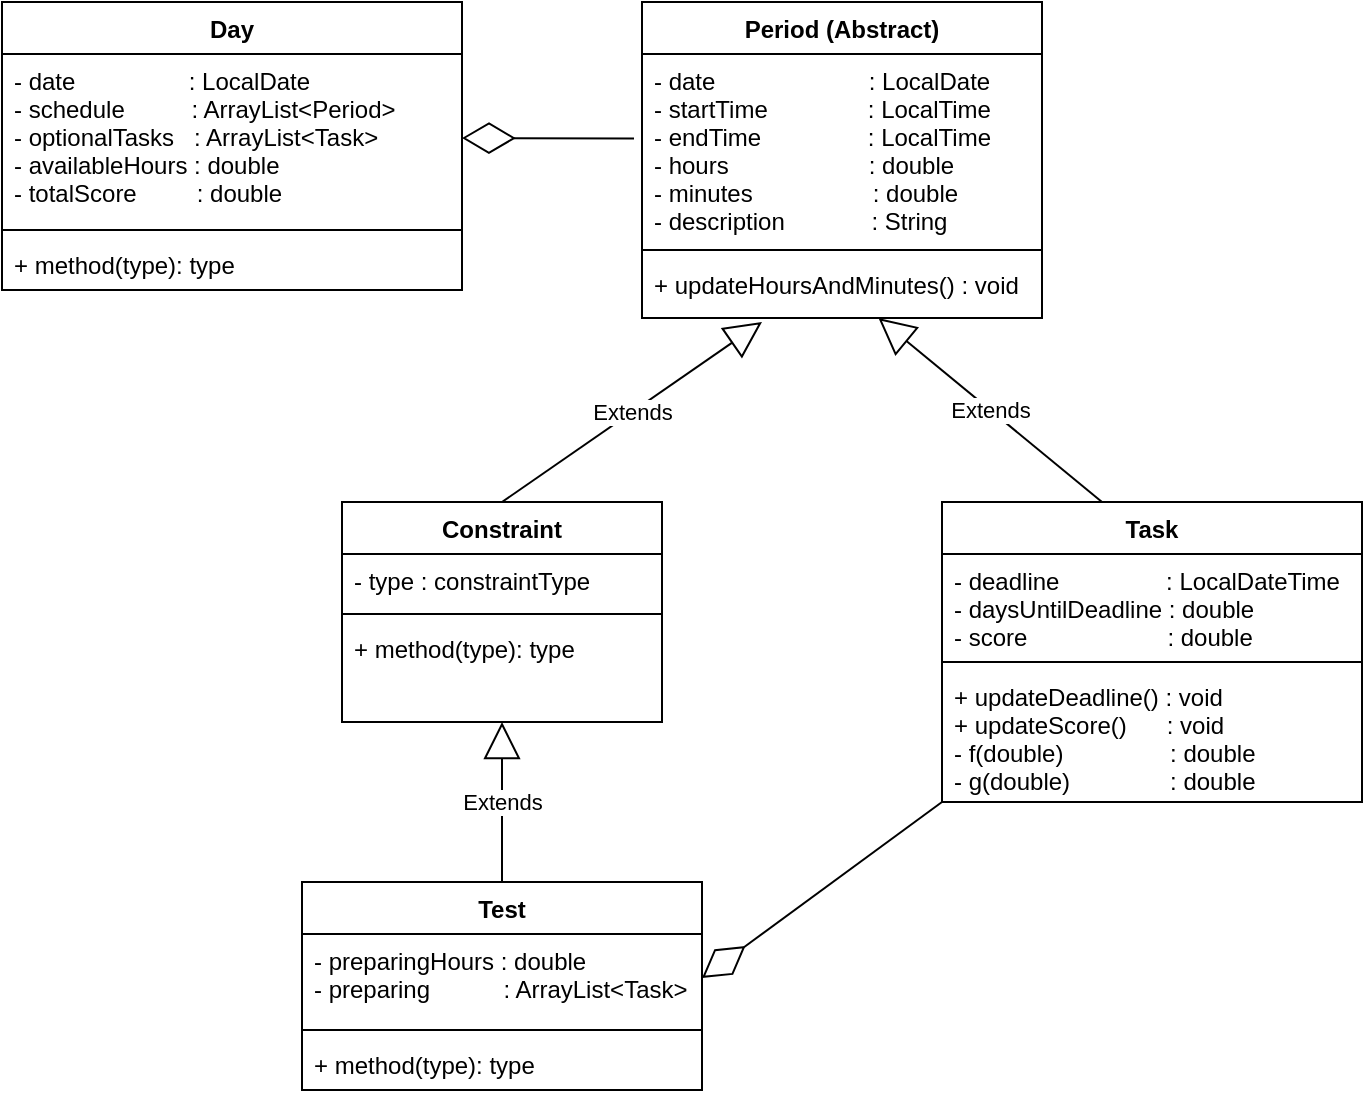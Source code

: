 <mxfile version="20.3.0" type="device"><diagram id="3C7I3pvJsnSP6CUifsaG" name="‫עמוד-1‬"><mxGraphModel dx="1816" dy="618" grid="1" gridSize="10" guides="1" tooltips="1" connect="1" arrows="1" fold="1" page="1" pageScale="1" pageWidth="827" pageHeight="1169" math="0" shadow="0"><root><mxCell id="0"/><mxCell id="1" parent="0"/><mxCell id="sEHMT3b6La9-mC5JHuh6-1" value="Period (Abstract)" style="swimlane;fontStyle=1;align=center;verticalAlign=top;childLayout=stackLayout;horizontal=1;startSize=26;horizontalStack=0;resizeParent=1;resizeParentMax=0;resizeLast=0;collapsible=1;marginBottom=0;" parent="1" vertex="1"><mxGeometry x="310" y="190" width="200" height="158" as="geometry"/></mxCell><mxCell id="sEHMT3b6La9-mC5JHuh6-2" value="- date                       : LocalDate&#10;- startTime               : LocalTime&#10;- endTime                : LocalTime&#10;- hours                     : double&#10;- minutes                  : double&#10;- description             : String " style="text;strokeColor=none;fillColor=none;align=left;verticalAlign=top;spacingLeft=4;spacingRight=4;overflow=hidden;rotatable=0;points=[[0,0.5],[1,0.5]];portConstraint=eastwest;" parent="sEHMT3b6La9-mC5JHuh6-1" vertex="1"><mxGeometry y="26" width="200" height="94" as="geometry"/></mxCell><mxCell id="sEHMT3b6La9-mC5JHuh6-3" value="" style="line;strokeWidth=1;fillColor=none;align=left;verticalAlign=middle;spacingTop=-1;spacingLeft=3;spacingRight=3;rotatable=0;labelPosition=right;points=[];portConstraint=eastwest;strokeColor=inherit;" parent="sEHMT3b6La9-mC5JHuh6-1" vertex="1"><mxGeometry y="120" width="200" height="8" as="geometry"/></mxCell><mxCell id="sEHMT3b6La9-mC5JHuh6-4" value="+ updateHoursAndMinutes() : void" style="text;strokeColor=none;fillColor=none;align=left;verticalAlign=top;spacingLeft=4;spacingRight=4;overflow=hidden;rotatable=0;points=[[0,0.5],[1,0.5]];portConstraint=eastwest;" parent="sEHMT3b6La9-mC5JHuh6-1" vertex="1"><mxGeometry y="128" width="200" height="30" as="geometry"/></mxCell><mxCell id="sEHMT3b6La9-mC5JHuh6-5" value="Extends" style="endArrow=block;endSize=16;endFill=0;html=1;rounded=0;" parent="1" target="sEHMT3b6La9-mC5JHuh6-4" edge="1"><mxGeometry width="160" relative="1" as="geometry"><mxPoint x="540" y="440" as="sourcePoint"/><mxPoint x="500" y="290" as="targetPoint"/></mxGeometry></mxCell><mxCell id="sEHMT3b6La9-mC5JHuh6-6" value="Task" style="swimlane;fontStyle=1;align=center;verticalAlign=top;childLayout=stackLayout;horizontal=1;startSize=26;horizontalStack=0;resizeParent=1;resizeParentMax=0;resizeLast=0;collapsible=1;marginBottom=0;" parent="1" vertex="1"><mxGeometry x="460" y="440" width="210" height="150" as="geometry"/></mxCell><mxCell id="sEHMT3b6La9-mC5JHuh6-7" value="- deadline                : LocalDateTime&#10;- daysUntilDeadline : double&#10;- score                     : double" style="text;strokeColor=none;fillColor=none;align=left;verticalAlign=top;spacingLeft=4;spacingRight=4;overflow=hidden;rotatable=0;points=[[0,0.5],[1,0.5]];portConstraint=eastwest;" parent="sEHMT3b6La9-mC5JHuh6-6" vertex="1"><mxGeometry y="26" width="210" height="50" as="geometry"/></mxCell><mxCell id="sEHMT3b6La9-mC5JHuh6-8" value="" style="line;strokeWidth=1;fillColor=none;align=left;verticalAlign=middle;spacingTop=-1;spacingLeft=3;spacingRight=3;rotatable=0;labelPosition=right;points=[];portConstraint=eastwest;strokeColor=inherit;" parent="sEHMT3b6La9-mC5JHuh6-6" vertex="1"><mxGeometry y="76" width="210" height="8" as="geometry"/></mxCell><mxCell id="sEHMT3b6La9-mC5JHuh6-9" value="+ updateDeadline() : void&#10;+ updateScore()      : void&#10;- f(double)                : double&#10;- g(double)               : double" style="text;strokeColor=none;fillColor=none;align=left;verticalAlign=top;spacingLeft=4;spacingRight=4;overflow=hidden;rotatable=0;points=[[0,0.5],[1,0.5]];portConstraint=eastwest;" parent="sEHMT3b6La9-mC5JHuh6-6" vertex="1"><mxGeometry y="84" width="210" height="66" as="geometry"/></mxCell><mxCell id="sEHMT3b6La9-mC5JHuh6-10" value="Extends" style="endArrow=block;endSize=16;endFill=0;html=1;rounded=0;" parent="1" edge="1"><mxGeometry width="160" relative="1" as="geometry"><mxPoint x="240" y="440" as="sourcePoint"/><mxPoint x="370" y="350" as="targetPoint"/></mxGeometry></mxCell><mxCell id="sEHMT3b6La9-mC5JHuh6-11" value="Constraint" style="swimlane;fontStyle=1;align=center;verticalAlign=top;childLayout=stackLayout;horizontal=1;startSize=26;horizontalStack=0;resizeParent=1;resizeParentMax=0;resizeLast=0;collapsible=1;marginBottom=0;" parent="1" vertex="1"><mxGeometry x="160" y="440" width="160" height="110" as="geometry"/></mxCell><mxCell id="sEHMT3b6La9-mC5JHuh6-12" value="- type : constraintType&#10; " style="text;strokeColor=none;fillColor=none;align=left;verticalAlign=top;spacingLeft=4;spacingRight=4;overflow=hidden;rotatable=0;points=[[0,0.5],[1,0.5]];portConstraint=eastwest;" parent="sEHMT3b6La9-mC5JHuh6-11" vertex="1"><mxGeometry y="26" width="160" height="26" as="geometry"/></mxCell><mxCell id="sEHMT3b6La9-mC5JHuh6-13" value="" style="line;strokeWidth=1;fillColor=none;align=left;verticalAlign=middle;spacingTop=-1;spacingLeft=3;spacingRight=3;rotatable=0;labelPosition=right;points=[];portConstraint=eastwest;strokeColor=inherit;" parent="sEHMT3b6La9-mC5JHuh6-11" vertex="1"><mxGeometry y="52" width="160" height="8" as="geometry"/></mxCell><mxCell id="sEHMT3b6La9-mC5JHuh6-14" value="+ method(type): type" style="text;strokeColor=none;fillColor=none;align=left;verticalAlign=top;spacingLeft=4;spacingRight=4;overflow=hidden;rotatable=0;points=[[0,0.5],[1,0.5]];portConstraint=eastwest;" parent="sEHMT3b6La9-mC5JHuh6-11" vertex="1"><mxGeometry y="60" width="160" height="50" as="geometry"/></mxCell><mxCell id="sEHMT3b6La9-mC5JHuh6-15" value="" style="endArrow=diamondThin;endFill=0;endSize=24;html=1;rounded=0;exitX=-0.02;exitY=0.45;exitDx=0;exitDy=0;exitPerimeter=0;entryX=1;entryY=0.5;entryDx=0;entryDy=0;" parent="1" source="sEHMT3b6La9-mC5JHuh6-2" edge="1" target="sEHMT3b6La9-mC5JHuh6-17"><mxGeometry width="160" relative="1" as="geometry"><mxPoint x="300" y="258" as="sourcePoint"/><mxPoint x="180" y="258" as="targetPoint"/></mxGeometry></mxCell><mxCell id="sEHMT3b6La9-mC5JHuh6-16" value="Day" style="swimlane;fontStyle=1;align=center;verticalAlign=top;childLayout=stackLayout;horizontal=1;startSize=26;horizontalStack=0;resizeParent=1;resizeParentMax=0;resizeLast=0;collapsible=1;marginBottom=0;" parent="1" vertex="1"><mxGeometry x="-10" y="190" width="230" height="144" as="geometry"/></mxCell><mxCell id="sEHMT3b6La9-mC5JHuh6-17" value="- date                 : LocalDate&#10;- schedule          : ArrayList&lt;Period&gt;&#10;- optionalTasks   : ArrayList&lt;Task&gt;&#10;- availableHours : double&#10;- totalScore         : double" style="text;strokeColor=none;fillColor=none;align=left;verticalAlign=top;spacingLeft=4;spacingRight=4;overflow=hidden;rotatable=0;points=[[0,0.5],[1,0.5]];portConstraint=eastwest;" parent="sEHMT3b6La9-mC5JHuh6-16" vertex="1"><mxGeometry y="26" width="230" height="84" as="geometry"/></mxCell><mxCell id="sEHMT3b6La9-mC5JHuh6-18" value="" style="line;strokeWidth=1;fillColor=none;align=left;verticalAlign=middle;spacingTop=-1;spacingLeft=3;spacingRight=3;rotatable=0;labelPosition=right;points=[];portConstraint=eastwest;strokeColor=inherit;" parent="sEHMT3b6La9-mC5JHuh6-16" vertex="1"><mxGeometry y="110" width="230" height="8" as="geometry"/></mxCell><mxCell id="sEHMT3b6La9-mC5JHuh6-19" value="+ method(type): type" style="text;strokeColor=none;fillColor=none;align=left;verticalAlign=top;spacingLeft=4;spacingRight=4;overflow=hidden;rotatable=0;points=[[0,0.5],[1,0.5]];portConstraint=eastwest;" parent="sEHMT3b6La9-mC5JHuh6-16" vertex="1"><mxGeometry y="118" width="230" height="26" as="geometry"/></mxCell><mxCell id="GllCro2uNzHWGP6_Th_4-1" value="Test" style="swimlane;fontStyle=1;align=center;verticalAlign=top;childLayout=stackLayout;horizontal=1;startSize=26;horizontalStack=0;resizeParent=1;resizeParentMax=0;resizeLast=0;collapsible=1;marginBottom=0;" parent="1" vertex="1"><mxGeometry x="140" y="630" width="200" height="104" as="geometry"/></mxCell><mxCell id="GllCro2uNzHWGP6_Th_4-2" value="- preparingHours : double&#10;- preparing           : ArrayList&lt;Task&gt;" style="text;strokeColor=none;fillColor=none;align=left;verticalAlign=top;spacingLeft=4;spacingRight=4;overflow=hidden;rotatable=0;points=[[0,0.5],[1,0.5]];portConstraint=eastwest;" parent="GllCro2uNzHWGP6_Th_4-1" vertex="1"><mxGeometry y="26" width="200" height="44" as="geometry"/></mxCell><mxCell id="GllCro2uNzHWGP6_Th_4-3" value="" style="line;strokeWidth=1;fillColor=none;align=left;verticalAlign=middle;spacingTop=-1;spacingLeft=3;spacingRight=3;rotatable=0;labelPosition=right;points=[];portConstraint=eastwest;strokeColor=inherit;" parent="GllCro2uNzHWGP6_Th_4-1" vertex="1"><mxGeometry y="70" width="200" height="8" as="geometry"/></mxCell><mxCell id="GllCro2uNzHWGP6_Th_4-4" value="+ method(type): type" style="text;strokeColor=none;fillColor=none;align=left;verticalAlign=top;spacingLeft=4;spacingRight=4;overflow=hidden;rotatable=0;points=[[0,0.5],[1,0.5]];portConstraint=eastwest;" parent="GllCro2uNzHWGP6_Th_4-1" vertex="1"><mxGeometry y="78" width="200" height="26" as="geometry"/></mxCell><mxCell id="GllCro2uNzHWGP6_Th_4-5" value="Extends" style="endArrow=block;endSize=16;endFill=0;html=1;rounded=0;exitX=0.5;exitY=0;exitDx=0;exitDy=0;" parent="1" source="GllCro2uNzHWGP6_Th_4-1" edge="1"><mxGeometry width="160" relative="1" as="geometry"><mxPoint x="239.74" y="606" as="sourcePoint"/><mxPoint x="240" y="550" as="targetPoint"/></mxGeometry></mxCell><mxCell id="hy-hlNtKH1GpZbroyBeT-3" value="" style="endArrow=diamondThin;endFill=0;endSize=24;html=1;rounded=0;entryX=1;entryY=0.5;entryDx=0;entryDy=0;" edge="1" parent="1" target="GllCro2uNzHWGP6_Th_4-2"><mxGeometry width="160" relative="1" as="geometry"><mxPoint x="460" y="590" as="sourcePoint"/><mxPoint x="360" y="680" as="targetPoint"/></mxGeometry></mxCell></root></mxGraphModel></diagram></mxfile>